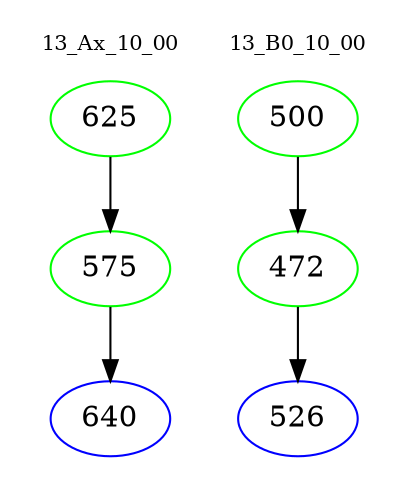 digraph{
subgraph cluster_0 {
color = white
label = "13_Ax_10_00";
fontsize=10;
T0_625 [label="625", color="green"]
T0_625 -> T0_575 [color="black"]
T0_575 [label="575", color="green"]
T0_575 -> T0_640 [color="black"]
T0_640 [label="640", color="blue"]
}
subgraph cluster_1 {
color = white
label = "13_B0_10_00";
fontsize=10;
T1_500 [label="500", color="green"]
T1_500 -> T1_472 [color="black"]
T1_472 [label="472", color="green"]
T1_472 -> T1_526 [color="black"]
T1_526 [label="526", color="blue"]
}
}
